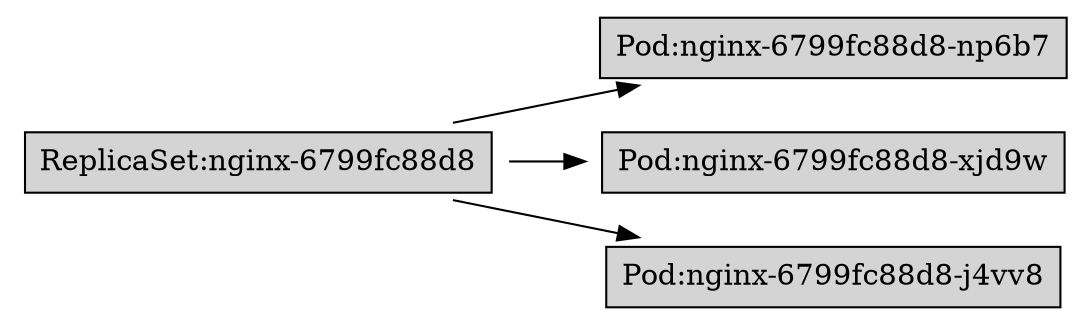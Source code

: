 digraph G {
rankdir=LR
"Pod:nginx-6799fc88d8-np6b7"
[
shape=none
label=<<table border="0" cellspacing="0" CELLPADDING="6">

				<tr>
					<td port="port0" border="1" colspan="2" ALIGN="CENTER" bgcolor="#c8c8c8c8">Pod:nginx-6799fc88d8-np6b7</td>
				</tr>

</table>>
]

"Pod:nginx-6799fc88d8-xjd9w"
[
shape=none
label=<<table border="0" cellspacing="0" CELLPADDING="6">

				<tr>
					<td port="port0" border="1" colspan="2" ALIGN="CENTER" bgcolor="#c8c8c8c8">Pod:nginx-6799fc88d8-xjd9w</td>
				</tr>

</table>>
]

"ReplicaSet:nginx-6799fc88d8"
[
shape=none
label=<<table border="0" cellspacing="0" CELLPADDING="6">

				<tr>
					<td port="port0" border="1" colspan="2" ALIGN="CENTER" bgcolor="#c8c8c8c8">ReplicaSet:nginx-6799fc88d8</td>
				</tr>

</table>>
]

"Pod:nginx-6799fc88d8-j4vv8"
[
shape=none
label=<<table border="0" cellspacing="0" CELLPADDING="6">

				<tr>
					<td port="port0" border="1" colspan="2" ALIGN="CENTER" bgcolor="#c8c8c8c8">Pod:nginx-6799fc88d8-j4vv8</td>
				</tr>

</table>>
]

"ReplicaSet:nginx-6799fc88d8" -> "Pod:nginx-6799fc88d8-xjd9w"
"ReplicaSet:nginx-6799fc88d8" -> "Pod:nginx-6799fc88d8-j4vv8"
"ReplicaSet:nginx-6799fc88d8" -> "Pod:nginx-6799fc88d8-np6b7"
}
